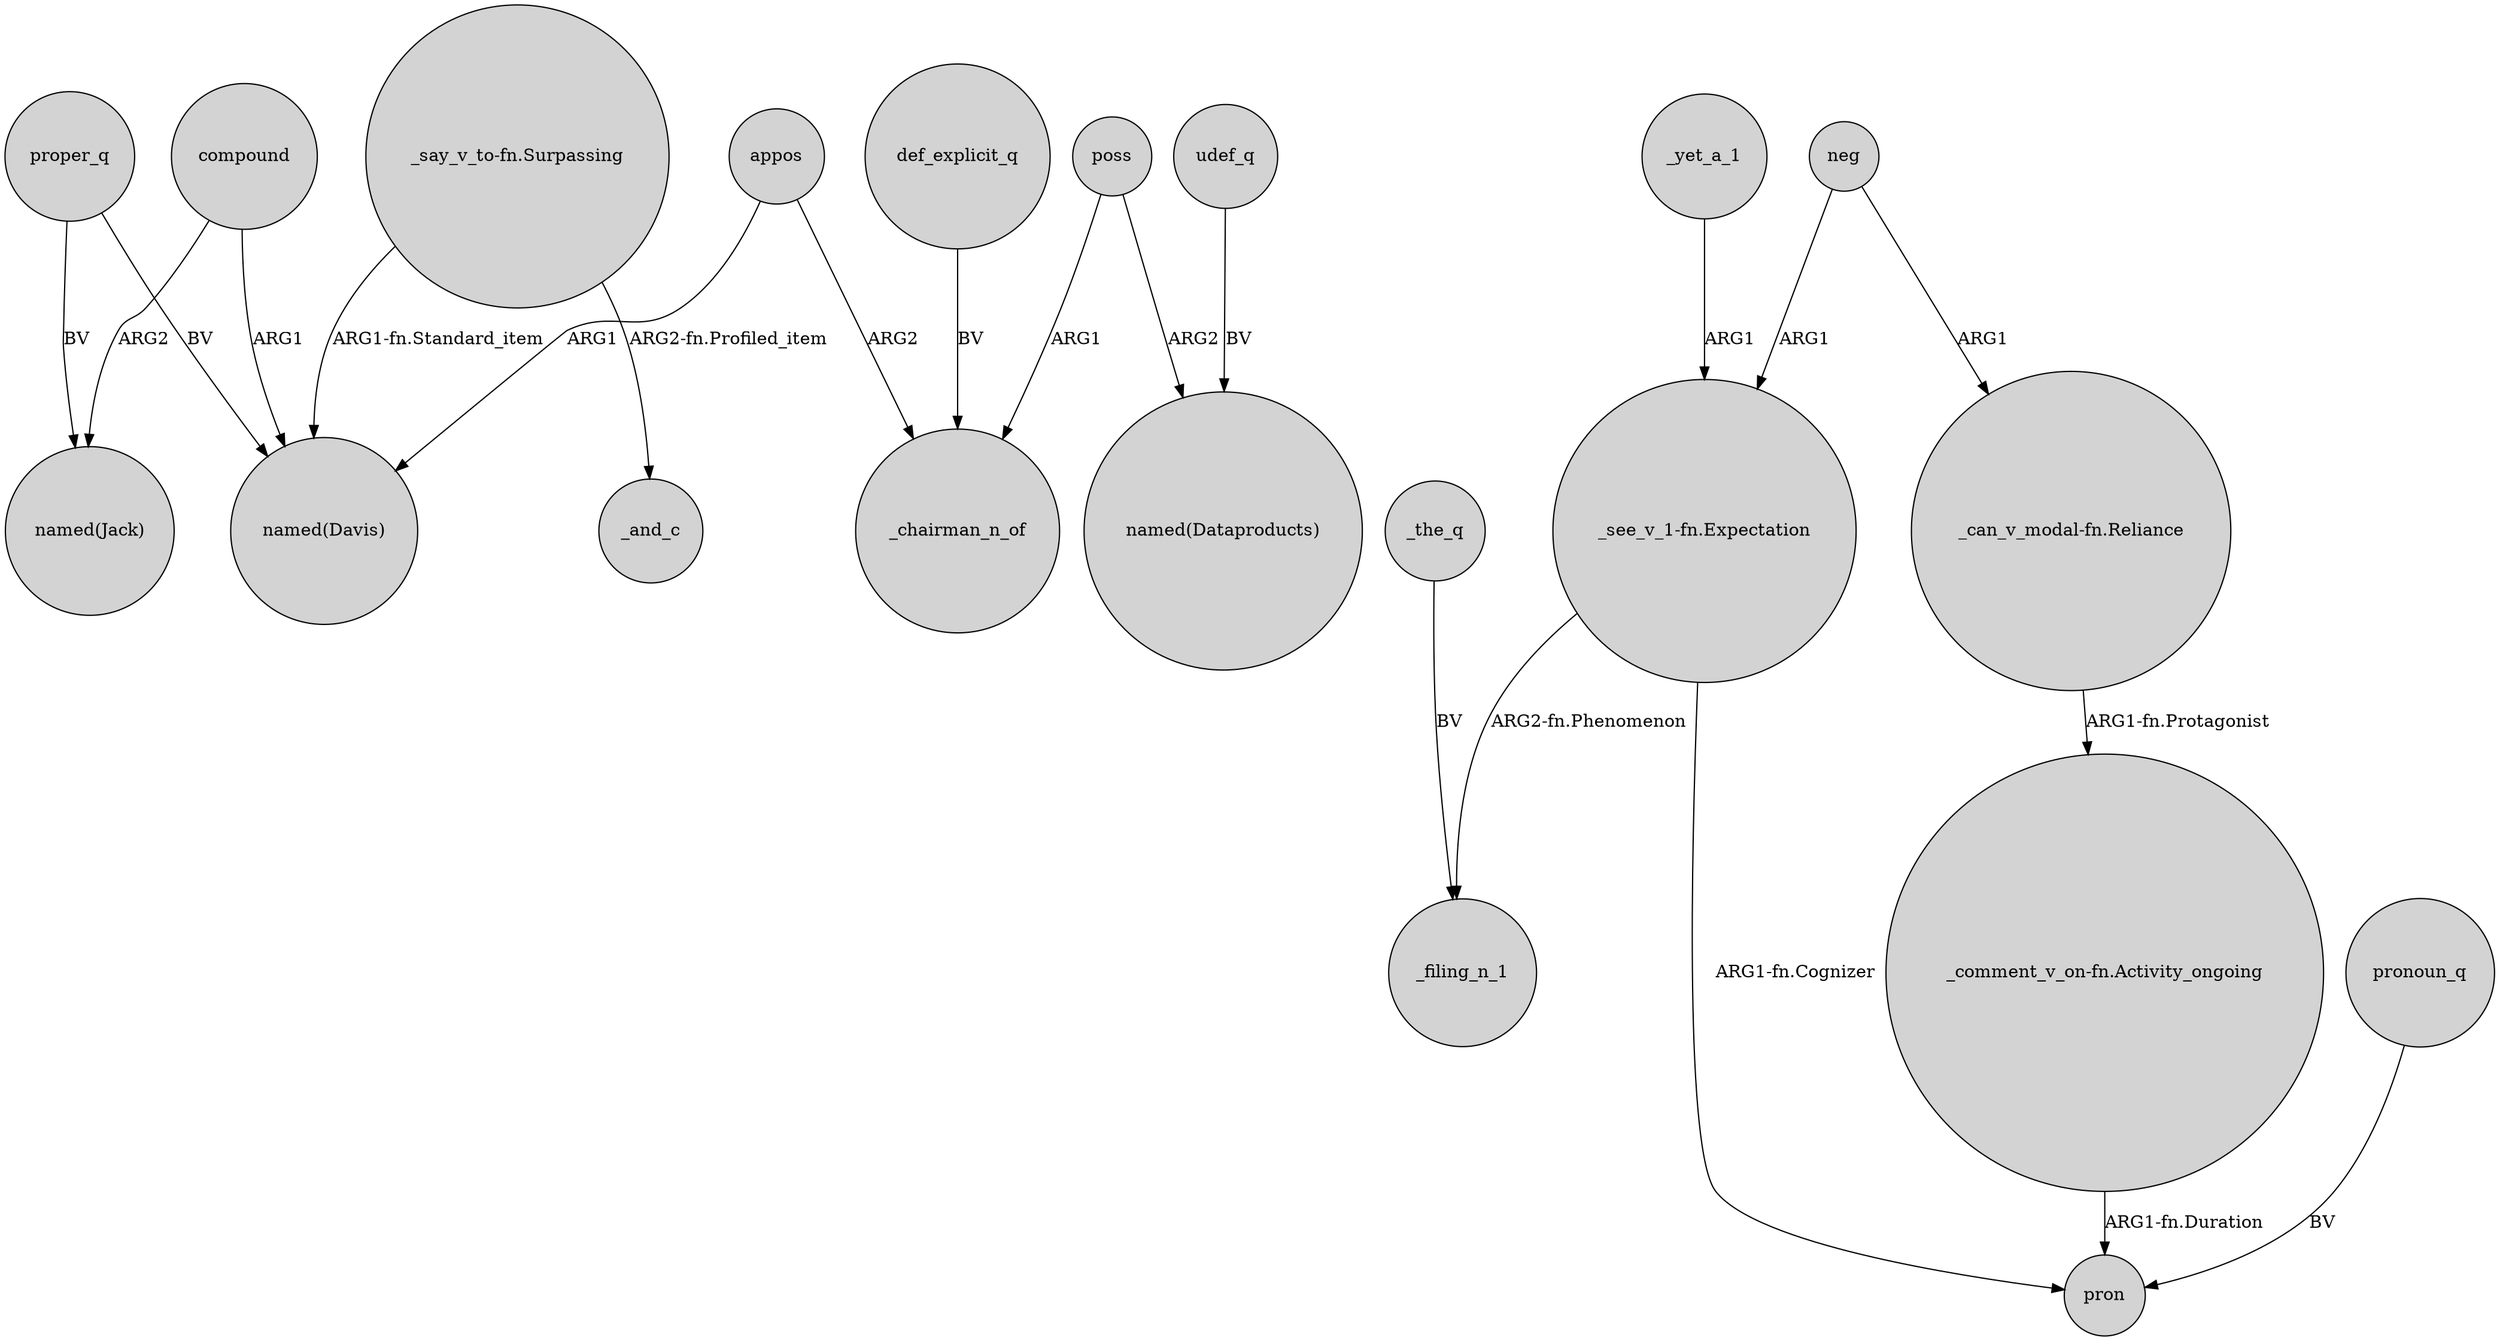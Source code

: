 digraph {
	node [shape=circle style=filled]
	proper_q -> "named(Jack)" [label=BV]
	"_comment_v_on-fn.Activity_ongoing" -> pron [label="ARG1-fn.Duration"]
	_the_q -> _filing_n_1 [label=BV]
	udef_q -> "named(Dataproducts)" [label=BV]
	proper_q -> "named(Davis)" [label=BV]
	"_can_v_modal-fn.Reliance" -> "_comment_v_on-fn.Activity_ongoing" [label="ARG1-fn.Protagonist"]
	_yet_a_1 -> "_see_v_1-fn.Expectation" [label=ARG1]
	neg -> "_can_v_modal-fn.Reliance" [label=ARG1]
	def_explicit_q -> _chairman_n_of [label=BV]
	"_see_v_1-fn.Expectation" -> _filing_n_1 [label="ARG2-fn.Phenomenon"]
	pronoun_q -> pron [label=BV]
	neg -> "_see_v_1-fn.Expectation" [label=ARG1]
	compound -> "named(Davis)" [label=ARG1]
	"_say_v_to-fn.Surpassing" -> _and_c [label="ARG2-fn.Profiled_item"]
	compound -> "named(Jack)" [label=ARG2]
	"_see_v_1-fn.Expectation" -> pron [label="ARG1-fn.Cognizer"]
	appos -> _chairman_n_of [label=ARG2]
	poss -> "named(Dataproducts)" [label=ARG2]
	appos -> "named(Davis)" [label=ARG1]
	poss -> _chairman_n_of [label=ARG1]
	"_say_v_to-fn.Surpassing" -> "named(Davis)" [label="ARG1-fn.Standard_item"]
}

